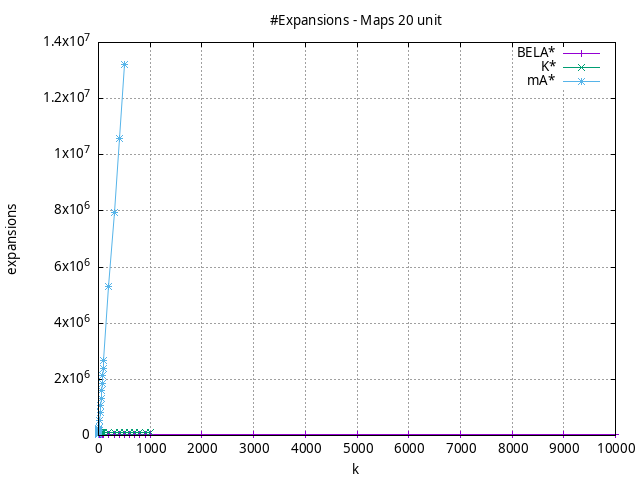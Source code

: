 #!/usr/bin/gnuplot
# -*- coding: utf-8 -*-
#
# results/maps/unit/20/random512-20.heuristic.unit.expansions.gnuplot
#
# Started on 04/07/2024 18:15:18
# Author: Carlos Linares López
set grid
set xlabel "k"
set ylabel "expansions"

set title "#Expansions - Maps 20 unit"

set terminal png enhanced font "Ariel,10"
set output 'random512-20.heuristic.unit.expansions.png'

plot "-" title "BELA*"      with linesp, "-" title "K*"      with linesp, "-" title "mA*"      with linesp

	1 27484.18
	2 27485.19
	3 27486.19
	4 27487.05
	5 27487.69
	6 27488.25
	7 27488.92
	8 27489.24
	9 27489.63
	10 27490.14
	20 27493.0
	30 27494.76
	40 27495.97
	50 27497.1
	60 27497.79
	70 27498.61
	80 27499.24
	90 27499.55
	100 27500.14
	200 27503.91
	300 27505.89
	400 27507.59
	500 27508.68
	600 27509.59
	700 27510.36
	800 27511.13
	900 27511.92
	1000 27512.94
	2000 27517.3
	3000 27520.32
	4000 27522.75
	5000 27523.89
	6000 27524.84
	7000 27526.35
	8000 27527.2
	9000 27527.72
	10000 27528.33
end
	1 26976.17
	2 90813.3
	3 100208.33
	4 109026.82
	5 109026.82
	6 109026.82
	7 109026.82
	8 109026.82
	9 109026.82
	10 109026.82
	20 109026.82
	30 109026.82
	40 109026.82
	50 109026.82
	60 109026.82
	70 109026.82
	80 109026.82
	90 109026.82
	100 109026.82
	200 109026.82
	300 109026.82
	400 109026.82
	500 109026.82
	600 109026.82
	700 109026.82
	800 109026.82
	900 109026.82
	1000 109026.82
end
	1 27484.18
	2 54905.31
	3 81828.82
	4 108706.1
	5 135533.55
	6 162364.77
	7 189215.81
	8 215983.68
	9 242742.63
	10 269489.7
	20 536429.51
	30 802785.91
	40 1068788.34
	50 1334538.66
	60 1600079.38
	70 1865452.33
	80 2130671.2
	90 2395754.13
	100 2660764.85
	200 5306786.29
	300 7948045.56
	400 10586096.66
	500 13221926.64
end
